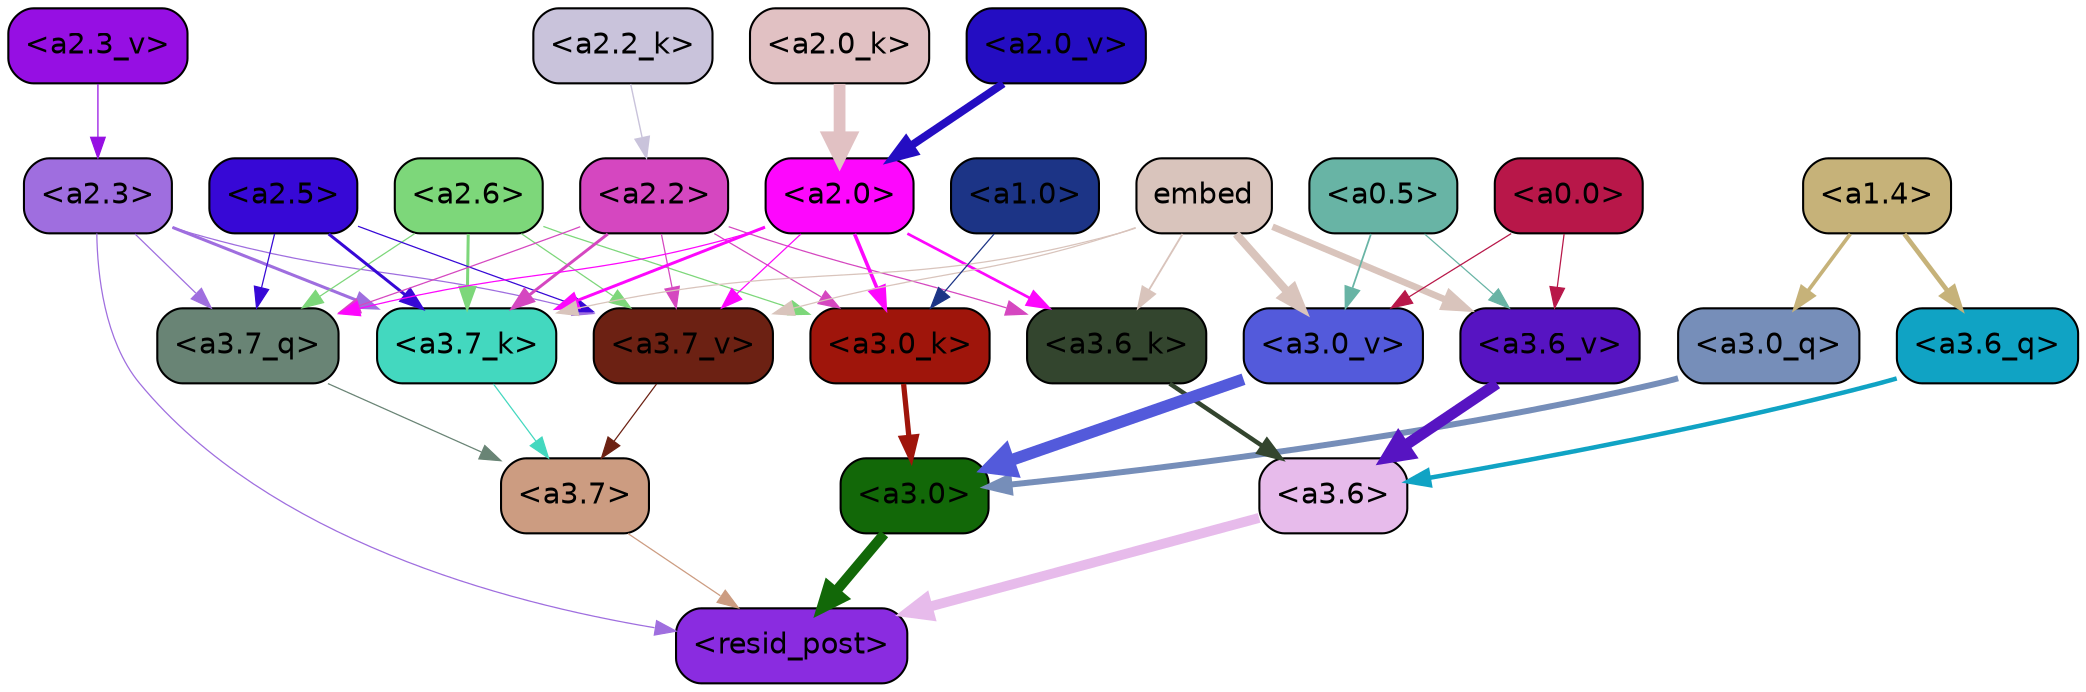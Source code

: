 strict digraph "" {
	graph [bgcolor=transparent,
		layout=dot,
		overlap=false,
		splines=true
	];
	"<a3.7>"	[color=black,
		fillcolor="#cc9c81",
		fontname=Helvetica,
		shape=box,
		style="filled, rounded"];
	"<resid_post>"	[color=black,
		fillcolor="#8a2ce0",
		fontname=Helvetica,
		shape=box,
		style="filled, rounded"];
	"<a3.7>" -> "<resid_post>"	[color="#cc9c81",
		penwidth=0.6];
	"<a3.6>"	[color=black,
		fillcolor="#e7bbeb",
		fontname=Helvetica,
		shape=box,
		style="filled, rounded"];
	"<a3.6>" -> "<resid_post>"	[color="#e7bbeb",
		penwidth=4.746312499046326];
	"<a3.0>"	[color=black,
		fillcolor="#126808",
		fontname=Helvetica,
		shape=box,
		style="filled, rounded"];
	"<a3.0>" -> "<resid_post>"	[color="#126808",
		penwidth=4.896343111991882];
	"<a2.3>"	[color=black,
		fillcolor="#9f6edf",
		fontname=Helvetica,
		shape=box,
		style="filled, rounded"];
	"<a2.3>" -> "<resid_post>"	[color="#9f6edf",
		penwidth=0.6];
	"<a3.7_q>"	[color=black,
		fillcolor="#698475",
		fontname=Helvetica,
		shape=box,
		style="filled, rounded"];
	"<a2.3>" -> "<a3.7_q>"	[color="#9f6edf",
		penwidth=0.6];
	"<a3.7_k>"	[color=black,
		fillcolor="#43d8bf",
		fontname=Helvetica,
		shape=box,
		style="filled, rounded"];
	"<a2.3>" -> "<a3.7_k>"	[color="#9f6edf",
		penwidth=1.467104621231556];
	"<a3.7_v>"	[color=black,
		fillcolor="#6c2113",
		fontname=Helvetica,
		shape=box,
		style="filled, rounded"];
	"<a2.3>" -> "<a3.7_v>"	[color="#9f6edf",
		penwidth=0.6];
	"<a3.7_q>" -> "<a3.7>"	[color="#698475",
		penwidth=0.6];
	"<a3.6_q>"	[color=black,
		fillcolor="#10a3c4",
		fontname=Helvetica,
		shape=box,
		style="filled, rounded"];
	"<a3.6_q>" -> "<a3.6>"	[color="#10a3c4",
		penwidth=2.160832464694977];
	"<a3.0_q>"	[color=black,
		fillcolor="#768eb9",
		fontname=Helvetica,
		shape=box,
		style="filled, rounded"];
	"<a3.0_q>" -> "<a3.0>"	[color="#768eb9",
		penwidth=2.870753765106201];
	"<a3.7_k>" -> "<a3.7>"	[color="#43d8bf",
		penwidth=0.6];
	"<a3.6_k>"	[color=black,
		fillcolor="#33452e",
		fontname=Helvetica,
		shape=box,
		style="filled, rounded"];
	"<a3.6_k>" -> "<a3.6>"	[color="#33452e",
		penwidth=2.13908451795578];
	"<a3.0_k>"	[color=black,
		fillcolor="#9f150b",
		fontname=Helvetica,
		shape=box,
		style="filled, rounded"];
	"<a3.0_k>" -> "<a3.0>"	[color="#9f150b",
		penwidth=2.520303964614868];
	"<a3.7_v>" -> "<a3.7>"	[color="#6c2113",
		penwidth=0.6];
	"<a3.6_v>"	[color=black,
		fillcolor="#5714c2",
		fontname=Helvetica,
		shape=box,
		style="filled, rounded"];
	"<a3.6_v>" -> "<a3.6>"	[color="#5714c2",
		penwidth=5.297133803367615];
	"<a3.0_v>"	[color=black,
		fillcolor="#535adb",
		fontname=Helvetica,
		shape=box,
		style="filled, rounded"];
	"<a3.0_v>" -> "<a3.0>"	[color="#535adb",
		penwidth=5.680712580680847];
	"<a2.6>"	[color=black,
		fillcolor="#7dd77a",
		fontname=Helvetica,
		shape=box,
		style="filled, rounded"];
	"<a2.6>" -> "<a3.7_q>"	[color="#7dd77a",
		penwidth=0.6];
	"<a2.6>" -> "<a3.7_k>"	[color="#7dd77a",
		penwidth=1.4453159049153328];
	"<a2.6>" -> "<a3.0_k>"	[color="#7dd77a",
		penwidth=0.6];
	"<a2.6>" -> "<a3.7_v>"	[color="#7dd77a",
		penwidth=0.6];
	"<a2.5>"	[color=black,
		fillcolor="#3708d6",
		fontname=Helvetica,
		shape=box,
		style="filled, rounded"];
	"<a2.5>" -> "<a3.7_q>"	[color="#3708d6",
		penwidth=0.6];
	"<a2.5>" -> "<a3.7_k>"	[color="#3708d6",
		penwidth=1.4526091292500496];
	"<a2.5>" -> "<a3.7_v>"	[color="#3708d6",
		penwidth=0.6];
	"<a2.2>"	[color=black,
		fillcolor="#d547c0",
		fontname=Helvetica,
		shape=box,
		style="filled, rounded"];
	"<a2.2>" -> "<a3.7_q>"	[color="#d547c0",
		penwidth=0.6];
	"<a2.2>" -> "<a3.7_k>"	[color="#d547c0",
		penwidth=1.4310357049107552];
	"<a2.2>" -> "<a3.6_k>"	[color="#d547c0",
		penwidth=0.6];
	"<a2.2>" -> "<a3.0_k>"	[color="#d547c0",
		penwidth=0.6];
	"<a2.2>" -> "<a3.7_v>"	[color="#d547c0",
		penwidth=0.6];
	"<a2.0>"	[color=black,
		fillcolor="#fd07fd",
		fontname=Helvetica,
		shape=box,
		style="filled, rounded"];
	"<a2.0>" -> "<a3.7_q>"	[color="#fd07fd",
		penwidth=0.6];
	"<a2.0>" -> "<a3.7_k>"	[color="#fd07fd",
		penwidth=1.4314699843525887];
	"<a2.0>" -> "<a3.6_k>"	[color="#fd07fd",
		penwidth=1.2950235605239868];
	"<a2.0>" -> "<a3.0_k>"	[color="#fd07fd",
		penwidth=1.712992787361145];
	"<a2.0>" -> "<a3.7_v>"	[color="#fd07fd",
		penwidth=0.6];
	"<a1.4>"	[color=black,
		fillcolor="#c6b279",
		fontname=Helvetica,
		shape=box,
		style="filled, rounded"];
	"<a1.4>" -> "<a3.6_q>"	[color="#c6b279",
		penwidth=2.242796540260315];
	"<a1.4>" -> "<a3.0_q>"	[color="#c6b279",
		penwidth=1.7808996737003326];
	embed	[color=black,
		fillcolor="#d9c4bc",
		fontname=Helvetica,
		shape=box,
		style="filled, rounded"];
	embed -> "<a3.7_k>"	[color="#d9c4bc",
		penwidth=0.6];
	embed -> "<a3.6_k>"	[color="#d9c4bc",
		penwidth=0.891706109046936];
	embed -> "<a3.7_v>"	[color="#d9c4bc",
		penwidth=0.6];
	embed -> "<a3.6_v>"	[color="#d9c4bc",
		penwidth=3.1766927242279053];
	embed -> "<a3.0_v>"	[color="#d9c4bc",
		penwidth=3.9005755856633186];
	"<a1.0>"	[color=black,
		fillcolor="#1c3486",
		fontname=Helvetica,
		shape=box,
		style="filled, rounded"];
	"<a1.0>" -> "<a3.0_k>"	[color="#1c3486",
		penwidth=0.6];
	"<a0.5>"	[color=black,
		fillcolor="#68b4a5",
		fontname=Helvetica,
		shape=box,
		style="filled, rounded"];
	"<a0.5>" -> "<a3.6_v>"	[color="#68b4a5",
		penwidth=0.6];
	"<a0.5>" -> "<a3.0_v>"	[color="#68b4a5",
		penwidth=0.8493617177009583];
	"<a0.0>"	[color=black,
		fillcolor="#b81749",
		fontname=Helvetica,
		shape=box,
		style="filled, rounded"];
	"<a0.0>" -> "<a3.6_v>"	[color="#b81749",
		penwidth=0.6];
	"<a0.0>" -> "<a3.0_v>"	[color="#b81749",
		penwidth=0.6];
	"<a2.2_k>"	[color=black,
		fillcolor="#c9c3db",
		fontname=Helvetica,
		shape=box,
		style="filled, rounded"];
	"<a2.2_k>" -> "<a2.2>"	[color="#c9c3db",
		penwidth=0.6690489649772644];
	"<a2.0_k>"	[color=black,
		fillcolor="#e1c1c3",
		fontname=Helvetica,
		shape=box,
		style="filled, rounded"];
	"<a2.0_k>" -> "<a2.0>"	[color="#e1c1c3",
		penwidth=5.656688302755356];
	"<a2.3_v>"	[color=black,
		fillcolor="#960fe3",
		fontname=Helvetica,
		shape=box,
		style="filled, rounded"];
	"<a2.3_v>" -> "<a2.3>"	[color="#960fe3",
		penwidth=0.6];
	"<a2.0_v>"	[color=black,
		fillcolor="#240dc2",
		fontname=Helvetica,
		shape=box,
		style="filled, rounded"];
	"<a2.0_v>" -> "<a2.0>"	[color="#240dc2",
		penwidth=3.8170836865901947];
}
